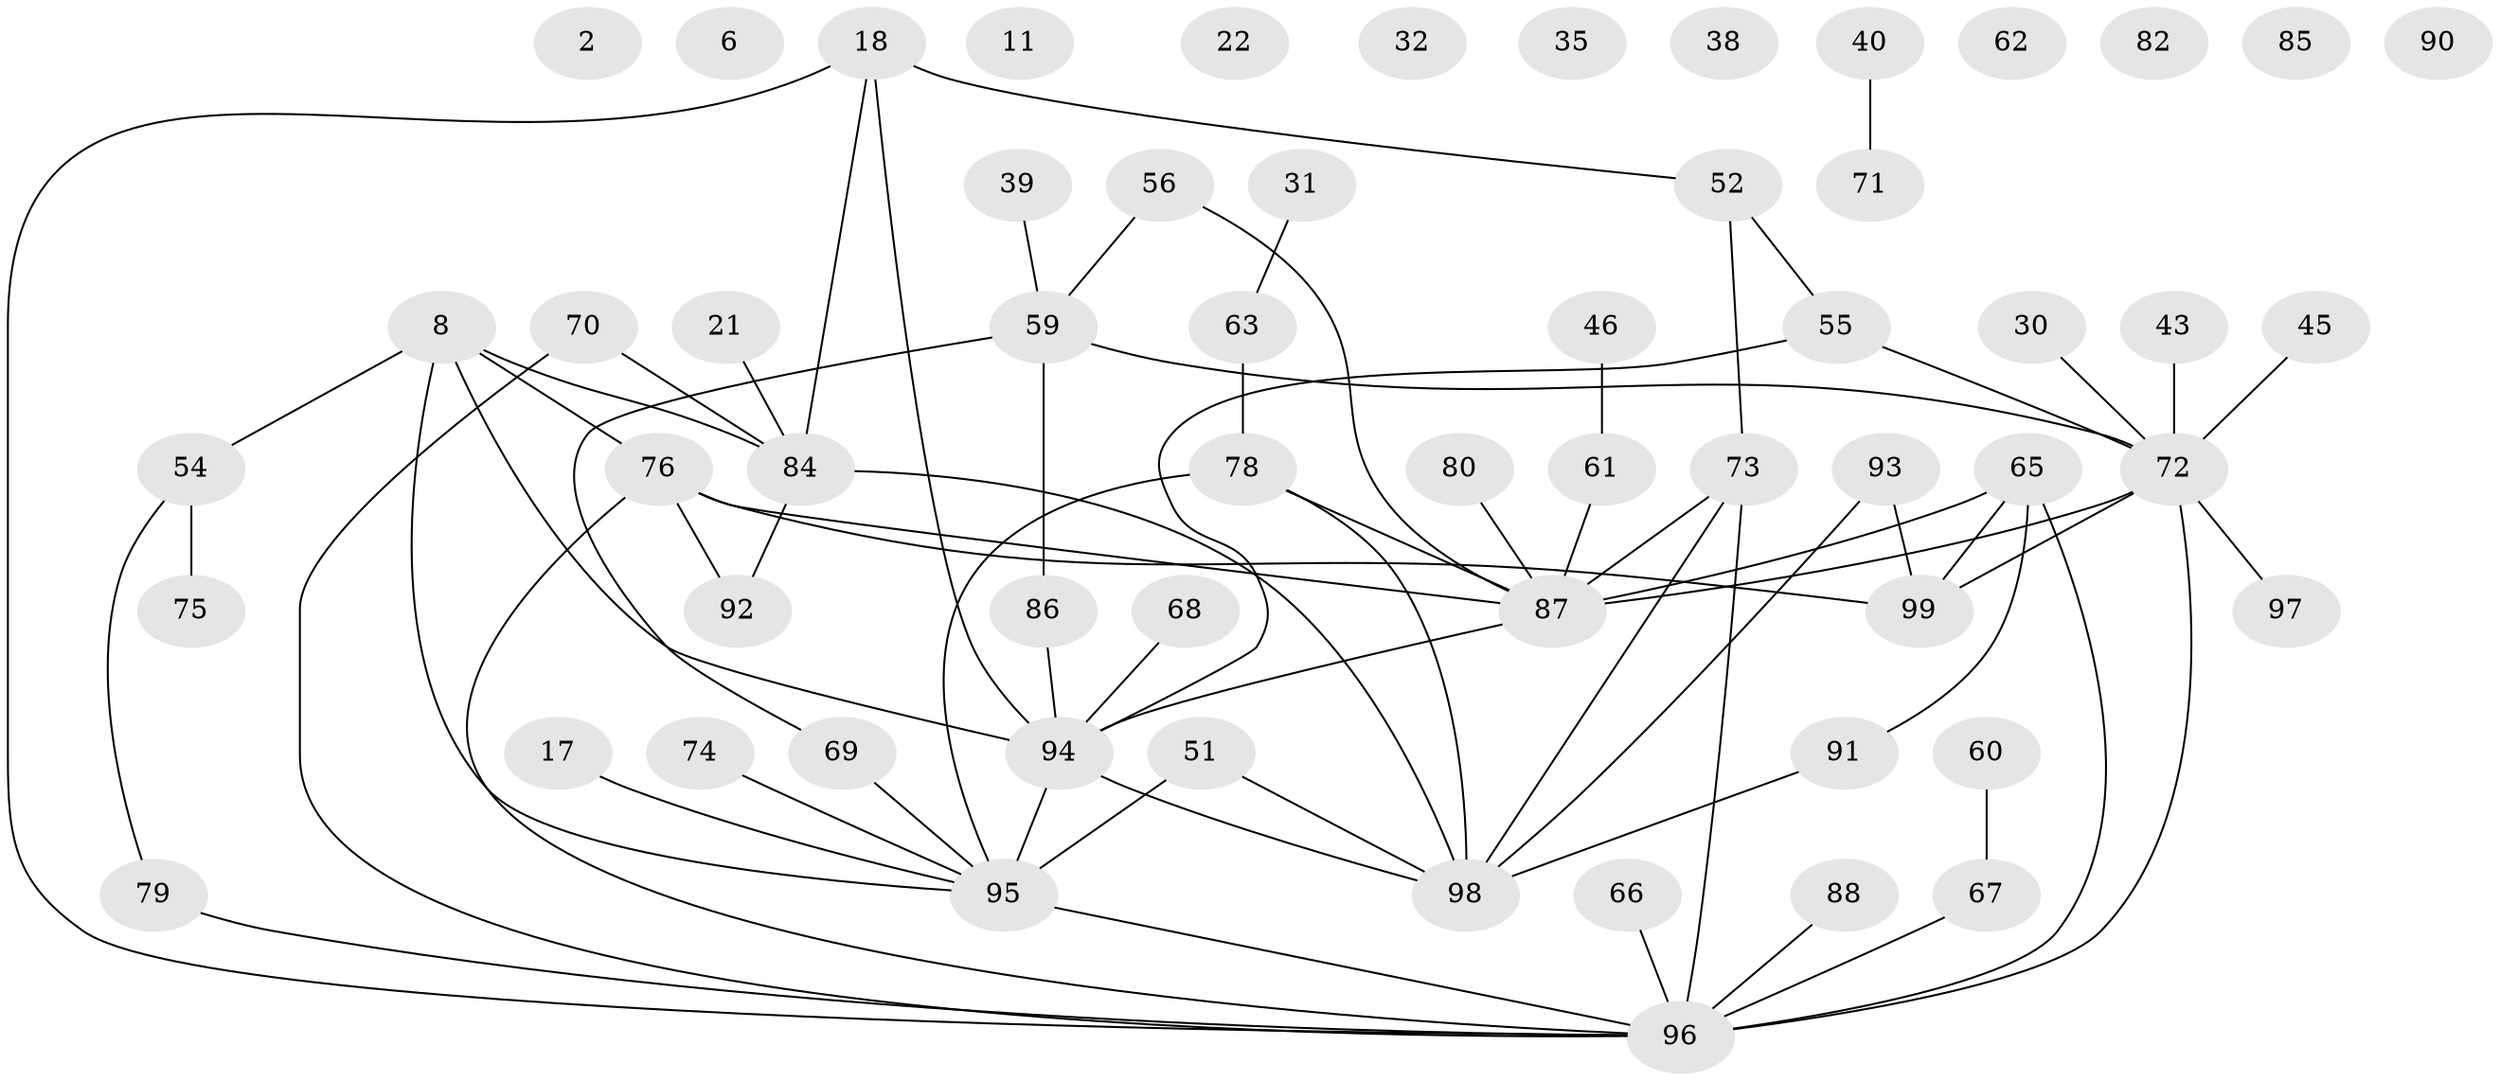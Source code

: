 // original degree distribution, {2: 0.2222222222222222, 0: 0.1111111111111111, 3: 0.21212121212121213, 1: 0.20202020202020202, 7: 0.020202020202020204, 4: 0.1414141414141414, 5: 0.0707070707070707, 8: 0.010101010101010102, 6: 0.010101010101010102}
// Generated by graph-tools (version 1.1) at 2025/42/03/04/25 21:42:33]
// undirected, 59 vertices, 72 edges
graph export_dot {
graph [start="1"]
  node [color=gray90,style=filled];
  2;
  6;
  8;
  11;
  17;
  18 [super="+15"];
  21;
  22;
  30;
  31;
  32;
  35;
  38;
  39;
  40;
  43;
  45;
  46;
  51;
  52;
  54;
  55;
  56 [super="+48"];
  59 [super="+36"];
  60;
  61;
  62;
  63;
  65;
  66;
  67;
  68;
  69;
  70;
  71;
  72 [super="+9+41+1+58"];
  73 [super="+53"];
  74;
  75;
  76 [super="+12"];
  78 [super="+42"];
  79;
  80;
  82;
  84 [super="+27"];
  85;
  86;
  87 [super="+50+83"];
  88 [super="+5"];
  90;
  91;
  92;
  93;
  94 [super="+7+49"];
  95 [super="+33+89"];
  96 [super="+77"];
  97;
  98 [super="+24+26+64"];
  99;
  8 -- 54;
  8 -- 76 [weight=2];
  8 -- 84 [weight=2];
  8 -- 94;
  8 -- 95;
  17 -- 95;
  18 -- 52;
  18 -- 84 [weight=2];
  18 -- 94 [weight=2];
  18 -- 96;
  21 -- 84;
  30 -- 72;
  31 -- 63;
  39 -- 59;
  40 -- 71;
  43 -- 72;
  45 -- 72;
  46 -- 61;
  51 -- 95;
  51 -- 98;
  52 -- 55;
  52 -- 73;
  54 -- 75;
  54 -- 79;
  55 -- 72;
  55 -- 94;
  56 -- 59;
  56 -- 87;
  59 -- 86;
  59 -- 69;
  59 -- 72;
  60 -- 67;
  61 -- 87;
  63 -- 78;
  65 -- 91;
  65 -- 96;
  65 -- 99;
  65 -- 87;
  66 -- 96;
  67 -- 96;
  68 -- 94;
  69 -- 95;
  70 -- 84;
  70 -- 96;
  72 -- 97;
  72 -- 96 [weight=3];
  72 -- 99;
  72 -- 87;
  73 -- 96 [weight=2];
  73 -- 98;
  73 -- 87;
  74 -- 95;
  76 -- 99;
  76 -- 92;
  76 -- 96;
  76 -- 87;
  78 -- 98;
  78 -- 95;
  78 -- 87;
  79 -- 96;
  80 -- 87;
  84 -- 92;
  84 -- 98;
  86 -- 94;
  87 -- 94 [weight=2];
  88 -- 96;
  91 -- 98;
  93 -- 99;
  93 -- 98 [weight=2];
  94 -- 98;
  94 -- 95;
  95 -- 96 [weight=3];
}
